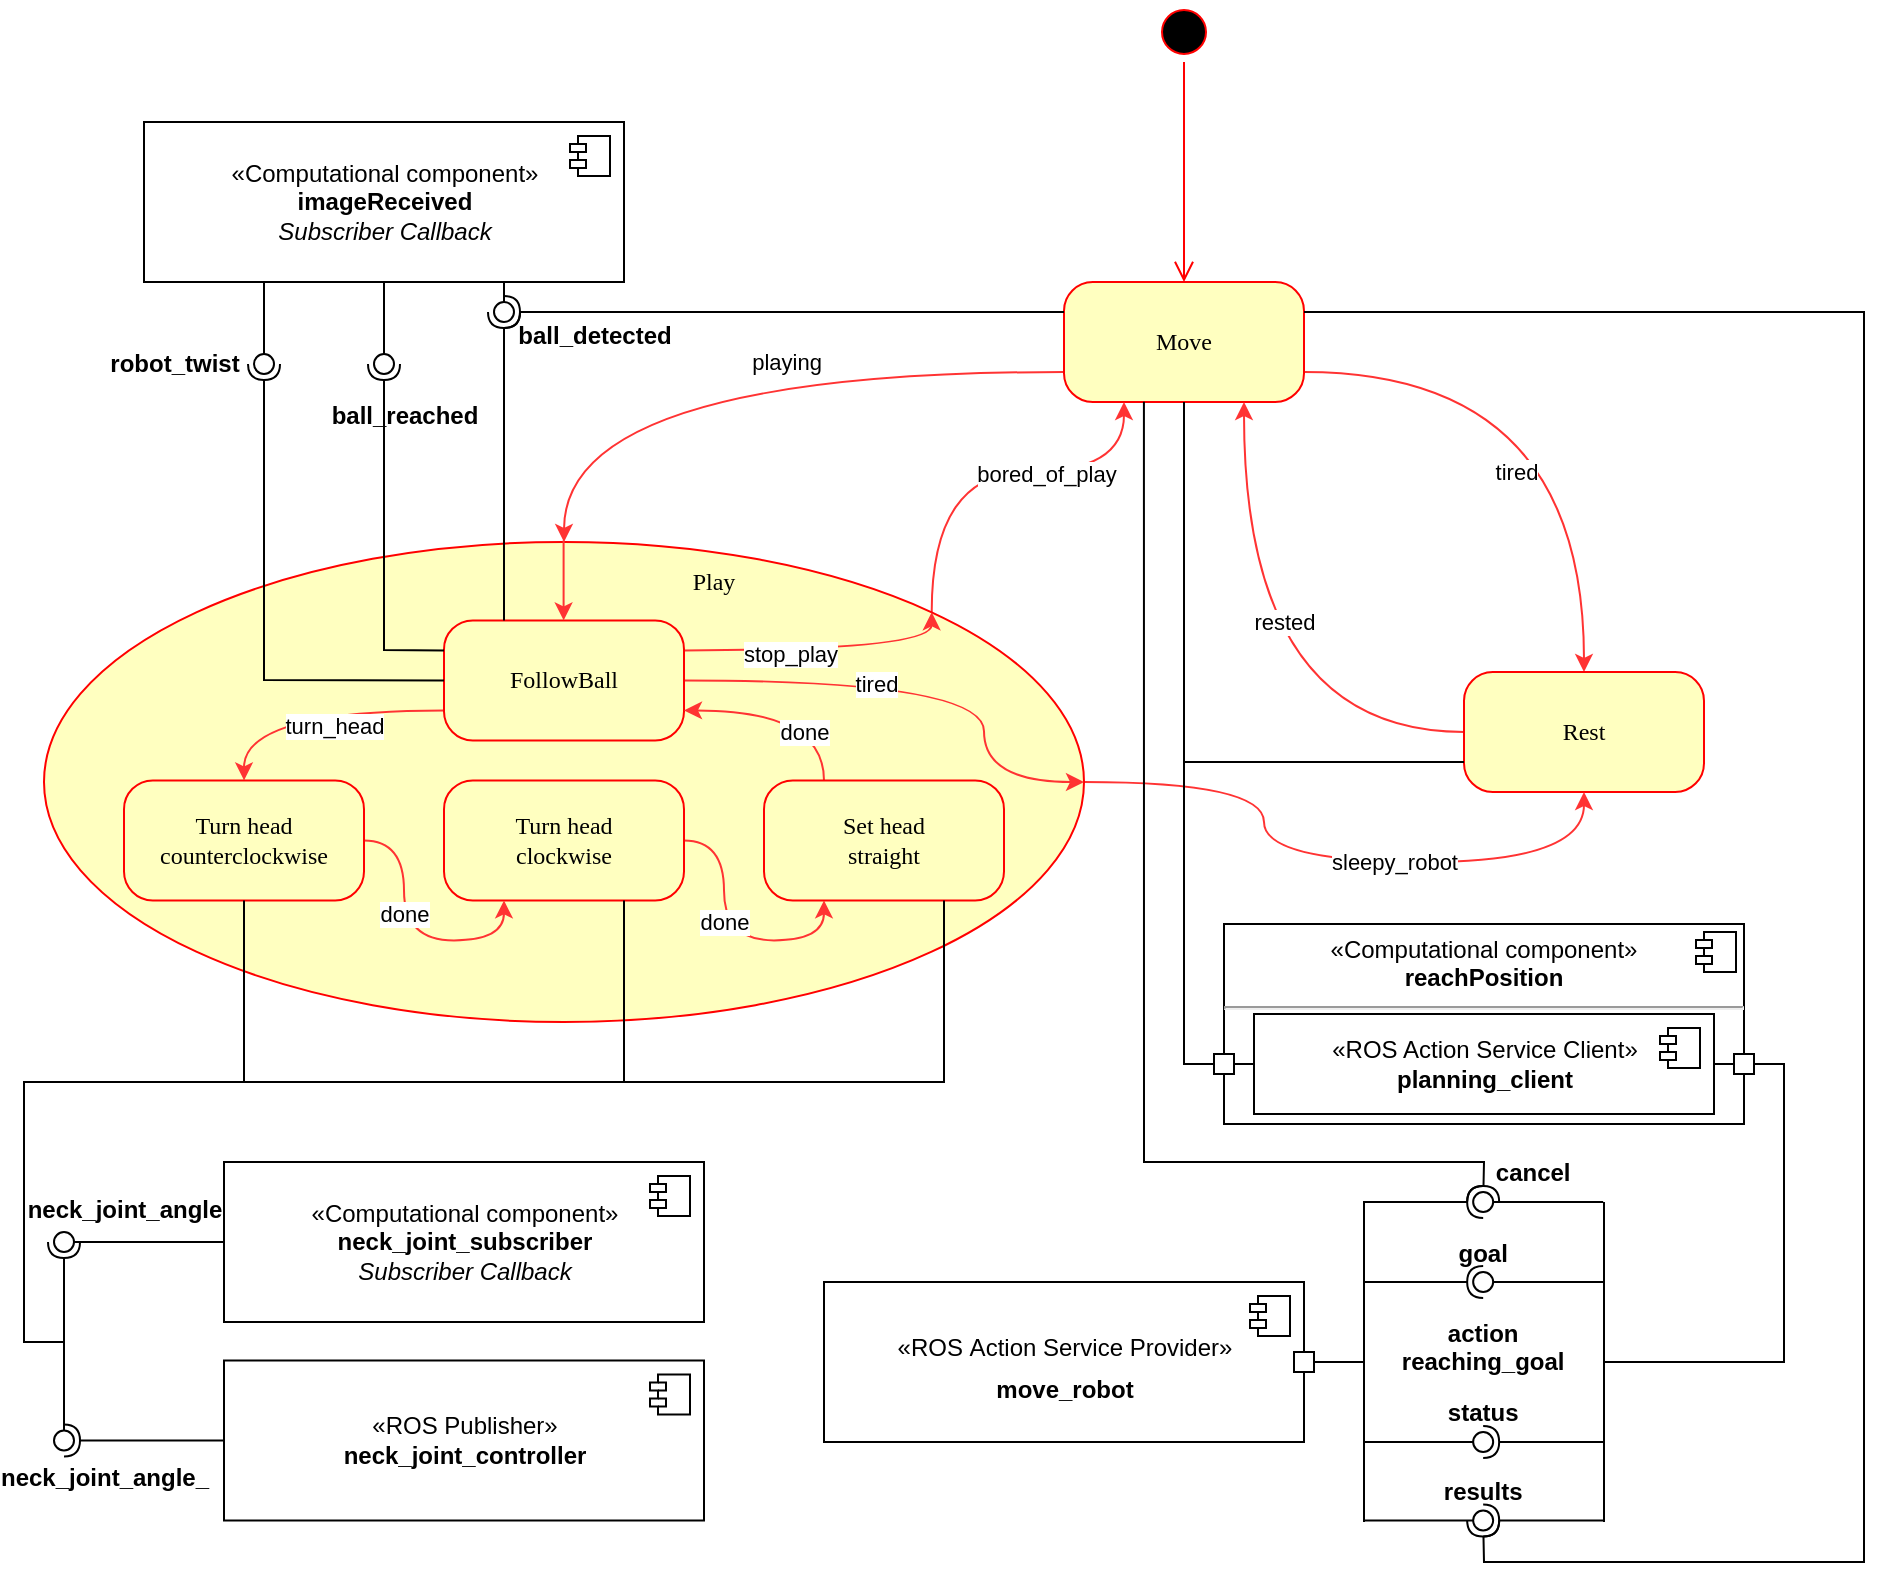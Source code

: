 <mxfile version="13.10.0" type="device"><diagram name="Page-1" id="58cdce13-f638-feb5-8d6f-7d28b1aa9fa0"><mxGraphModel dx="1896" dy="504" grid="1" gridSize="10" guides="1" tooltips="1" connect="1" arrows="1" fold="1" page="1" pageScale="1" pageWidth="1100" pageHeight="850" background="#ffffff" math="0" shadow="0"><root><mxCell id="0"/><mxCell id="1" parent="0"/><mxCell id="382b91b5511bd0f7-1" value="" style="ellipse;html=1;shape=startState;fillColor=#000000;strokeColor=#ff0000;rounded=1;shadow=0;comic=0;labelBackgroundColor=none;fontFamily=Verdana;fontSize=12;fontColor=#000000;align=center;direction=south;" parent="1" vertex="1"><mxGeometry x="445" y="60" width="30" height="30" as="geometry"/></mxCell><mxCell id="q9fTRV6pv9ZnCtk3dpwy-1" style="edgeStyle=orthogonalEdgeStyle;orthogonalLoop=1;jettySize=auto;html=1;entryX=0.5;entryY=0;entryDx=0;entryDy=0;strokeColor=#FF3333;curved=1;exitX=1;exitY=0.75;exitDx=0;exitDy=0;" parent="1" source="382b91b5511bd0f7-6" target="382b91b5511bd0f7-7" edge="1"><mxGeometry relative="1" as="geometry"/></mxCell><mxCell id="q9fTRV6pv9ZnCtk3dpwy-2" value="tired" style="edgeLabel;html=1;align=center;verticalAlign=middle;resizable=0;points=[];" parent="q9fTRV6pv9ZnCtk3dpwy-1" vertex="1" connectable="0"><mxGeometry x="-0.41" y="2" relative="1" as="geometry"><mxPoint x="20" y="52" as="offset"/></mxGeometry></mxCell><mxCell id="q9fTRV6pv9ZnCtk3dpwy-8" style="edgeStyle=orthogonalEdgeStyle;orthogonalLoop=1;jettySize=auto;html=1;strokeColor=#FF3333;curved=1;exitX=0;exitY=0.75;exitDx=0;exitDy=0;" parent="1" source="382b91b5511bd0f7-6" target="RndtW7OPhtm_kbMzZu8z-10" edge="1"><mxGeometry relative="1" as="geometry"><mxPoint x="280" y="350" as="targetPoint"/></mxGeometry></mxCell><mxCell id="q9fTRV6pv9ZnCtk3dpwy-9" value="playing" style="edgeLabel;html=1;align=center;verticalAlign=middle;resizable=0;points=[];" parent="q9fTRV6pv9ZnCtk3dpwy-8" vertex="1" connectable="0"><mxGeometry x="-0.731" y="2" relative="1" as="geometry"><mxPoint x="-93.97" y="-7.03" as="offset"/></mxGeometry></mxCell><mxCell id="382b91b5511bd0f7-6" value="Move" style="rounded=1;whiteSpace=wrap;html=1;arcSize=24;fillColor=#ffffc0;strokeColor=#ff0000;shadow=0;comic=0;labelBackgroundColor=none;fontFamily=Verdana;fontSize=12;fontColor=#000000;align=center;" parent="1" vertex="1"><mxGeometry x="400" y="200" width="120" height="60" as="geometry"/></mxCell><mxCell id="q9fTRV6pv9ZnCtk3dpwy-3" style="edgeStyle=orthogonalEdgeStyle;orthogonalLoop=1;jettySize=auto;html=1;entryX=0.75;entryY=1;entryDx=0;entryDy=0;strokeColor=#FF3333;curved=1;" parent="1" source="382b91b5511bd0f7-7" target="382b91b5511bd0f7-6" edge="1"><mxGeometry relative="1" as="geometry"/></mxCell><mxCell id="q9fTRV6pv9ZnCtk3dpwy-4" value="rested" style="edgeLabel;html=1;align=center;verticalAlign=middle;resizable=0;points=[];" parent="q9fTRV6pv9ZnCtk3dpwy-3" vertex="1" connectable="0"><mxGeometry x="-0.527" y="2" relative="1" as="geometry"><mxPoint x="-25" y="-57" as="offset"/></mxGeometry></mxCell><mxCell id="382b91b5511bd0f7-7" value="Rest" style="rounded=1;whiteSpace=wrap;html=1;arcSize=24;fillColor=#ffffc0;strokeColor=#ff0000;shadow=0;comic=0;labelBackgroundColor=none;fontFamily=Verdana;fontSize=12;fontColor=#000000;align=center;" parent="1" vertex="1"><mxGeometry x="600" y="395" width="120" height="60" as="geometry"/></mxCell><mxCell id="2a3bc250acf0617d-9" style="edgeStyle=orthogonalEdgeStyle;html=1;labelBackgroundColor=none;endArrow=open;endSize=8;strokeColor=#ff0000;fontFamily=Verdana;fontSize=12;align=left;" parent="1" source="382b91b5511bd0f7-1" target="382b91b5511bd0f7-6" edge="1"><mxGeometry relative="1" as="geometry"/></mxCell><mxCell id="q9fTRV6pv9ZnCtk3dpwy-49" value="" style="rounded=0;orthogonalLoop=1;jettySize=auto;html=1;endArrow=none;endFill=0;entryX=0;entryY=0.75;entryDx=0;entryDy=0;" parent="1" target="382b91b5511bd0f7-7" edge="1"><mxGeometry relative="1" as="geometry"><mxPoint x="460" y="440" as="sourcePoint"/><mxPoint x="465" y="460" as="targetPoint"/><Array as="points"/></mxGeometry></mxCell><mxCell id="WLlmBkGU7mOKNm66oaOC-33" value="" style="rounded=0;orthogonalLoop=1;jettySize=auto;html=1;endArrow=none;endFill=0;" parent="1" edge="1"><mxGeometry relative="1" as="geometry"><mxPoint x="550" y="659.5" as="sourcePoint"/><mxPoint x="550" y="820" as="targetPoint"/><Array as="points"/></mxGeometry></mxCell><mxCell id="WLlmBkGU7mOKNm66oaOC-34" value="" style="rounded=0;orthogonalLoop=1;jettySize=auto;html=1;endArrow=none;endFill=0;" parent="1" target="WLlmBkGU7mOKNm66oaOC-36" edge="1"><mxGeometry relative="1" as="geometry"><mxPoint x="669.58" y="660" as="sourcePoint"/></mxGeometry></mxCell><mxCell id="WLlmBkGU7mOKNm66oaOC-35" value="" style="rounded=0;orthogonalLoop=1;jettySize=auto;html=1;endArrow=halfCircle;endFill=0;entryX=0.5;entryY=0.5;entryDx=0;entryDy=0;endSize=6;strokeWidth=1;" parent="1" target="WLlmBkGU7mOKNm66oaOC-36" edge="1"><mxGeometry relative="1" as="geometry"><mxPoint x="549.58" y="660" as="sourcePoint"/></mxGeometry></mxCell><mxCell id="WLlmBkGU7mOKNm66oaOC-36" value="" style="ellipse;whiteSpace=wrap;html=1;fontFamily=Helvetica;fontSize=12;fontColor=#000000;align=center;strokeColor=#000000;fillColor=#ffffff;points=[];aspect=fixed;resizable=0;" parent="1" vertex="1"><mxGeometry x="604.58" y="655" width="10" height="10" as="geometry"/></mxCell><mxCell id="WLlmBkGU7mOKNm66oaOC-37" value="" style="rounded=0;orthogonalLoop=1;jettySize=auto;html=1;endArrow=none;endFill=0;" parent="1" target="WLlmBkGU7mOKNm66oaOC-39" edge="1"><mxGeometry relative="1" as="geometry"><mxPoint x="669.58" y="700" as="sourcePoint"/></mxGeometry></mxCell><mxCell id="WLlmBkGU7mOKNm66oaOC-38" value="" style="rounded=0;orthogonalLoop=1;jettySize=auto;html=1;endArrow=halfCircle;endFill=0;entryX=0.5;entryY=0.5;entryDx=0;entryDy=0;endSize=6;strokeWidth=1;" parent="1" target="WLlmBkGU7mOKNm66oaOC-39" edge="1"><mxGeometry relative="1" as="geometry"><mxPoint x="549.58" y="700" as="sourcePoint"/></mxGeometry></mxCell><mxCell id="WLlmBkGU7mOKNm66oaOC-39" value="" style="ellipse;whiteSpace=wrap;html=1;fontFamily=Helvetica;fontSize=12;fontColor=#000000;align=center;strokeColor=#000000;fillColor=#ffffff;points=[];aspect=fixed;resizable=0;" parent="1" vertex="1"><mxGeometry x="604.58" y="695" width="10" height="10" as="geometry"/></mxCell><mxCell id="WLlmBkGU7mOKNm66oaOC-40" value="goal" style="text;align=center;fontStyle=1;verticalAlign=middle;spacingLeft=3;spacingRight=3;strokeColor=none;rotatable=0;points=[[0,0.5],[1,0.5]];portConstraint=eastwest;" parent="1" vertex="1"><mxGeometry x="594.58" y="674.25" width="30" height="21" as="geometry"/></mxCell><mxCell id="WLlmBkGU7mOKNm66oaOC-41" value="action&#10;reaching_goal" style="text;align=center;fontStyle=1;verticalAlign=middle;spacingLeft=3;spacingRight=3;strokeColor=none;rotatable=0;points=[[0,0.5],[1,0.5]];portConstraint=eastwest;" parent="1" vertex="1"><mxGeometry x="569.58" y="719" width="80" height="26" as="geometry"/></mxCell><mxCell id="WLlmBkGU7mOKNm66oaOC-46" value="" style="rounded=0;orthogonalLoop=1;jettySize=auto;html=1;endArrow=none;endFill=0;" parent="1" target="WLlmBkGU7mOKNm66oaOC-48" edge="1"><mxGeometry relative="1" as="geometry"><mxPoint x="549.58" y="819.25" as="sourcePoint"/></mxGeometry></mxCell><mxCell id="WLlmBkGU7mOKNm66oaOC-47" value="" style="rounded=0;orthogonalLoop=1;jettySize=auto;html=1;endArrow=halfCircle;endFill=0;entryX=0.5;entryY=0.5;entryDx=0;entryDy=0;endSize=6;strokeWidth=1;" parent="1" target="WLlmBkGU7mOKNm66oaOC-48" edge="1"><mxGeometry relative="1" as="geometry"><mxPoint x="669.58" y="819.25" as="sourcePoint"/></mxGeometry></mxCell><mxCell id="WLlmBkGU7mOKNm66oaOC-48" value="" style="ellipse;whiteSpace=wrap;html=1;fontFamily=Helvetica;fontSize=12;fontColor=#000000;align=center;strokeColor=#000000;fillColor=#ffffff;points=[];aspect=fixed;resizable=0;" parent="1" vertex="1"><mxGeometry x="604.58" y="814.25" width="10" height="10" as="geometry"/></mxCell><mxCell id="WLlmBkGU7mOKNm66oaOC-49" value="results" style="text;align=center;fontStyle=1;verticalAlign=middle;spacingLeft=3;spacingRight=3;strokeColor=none;rotatable=0;points=[[0,0.5],[1,0.5]];portConstraint=eastwest;" parent="1" vertex="1"><mxGeometry x="594.58" y="793.25" width="30" height="21" as="geometry"/></mxCell><mxCell id="WLlmBkGU7mOKNm66oaOC-54" value="" style="rounded=0;orthogonalLoop=1;jettySize=auto;html=1;endArrow=none;endFill=0;" parent="1" edge="1"><mxGeometry relative="1" as="geometry"><mxPoint x="670" y="660" as="sourcePoint"/><mxPoint x="670" y="820" as="targetPoint"/><Array as="points"/></mxGeometry></mxCell><mxCell id="WLlmBkGU7mOKNm66oaOC-55" value="cancel" style="text;align=center;fontStyle=1;verticalAlign=middle;spacingLeft=3;spacingRight=3;strokeColor=none;rotatable=0;points=[[0,0.5],[1,0.5]];portConstraint=eastwest;" parent="1" vertex="1"><mxGeometry x="619.58" y="634" width="30" height="21" as="geometry"/></mxCell><mxCell id="WLlmBkGU7mOKNm66oaOC-56" value="" style="rounded=0;orthogonalLoop=1;jettySize=auto;html=1;endArrow=none;endFill=0;" parent="1" target="WLlmBkGU7mOKNm66oaOC-58" edge="1"><mxGeometry relative="1" as="geometry"><mxPoint x="549.58" y="780" as="sourcePoint"/></mxGeometry></mxCell><mxCell id="WLlmBkGU7mOKNm66oaOC-57" value="" style="rounded=0;orthogonalLoop=1;jettySize=auto;html=1;endArrow=halfCircle;endFill=0;entryX=0.5;entryY=0.5;entryDx=0;entryDy=0;endSize=6;strokeWidth=1;" parent="1" target="WLlmBkGU7mOKNm66oaOC-58" edge="1"><mxGeometry relative="1" as="geometry"><mxPoint x="669.58" y="780" as="sourcePoint"/></mxGeometry></mxCell><mxCell id="WLlmBkGU7mOKNm66oaOC-58" value="" style="ellipse;whiteSpace=wrap;html=1;fontFamily=Helvetica;fontSize=12;fontColor=#000000;align=center;strokeColor=#000000;fillColor=#ffffff;points=[];aspect=fixed;resizable=0;" parent="1" vertex="1"><mxGeometry x="604.58" y="775" width="10" height="10" as="geometry"/></mxCell><mxCell id="WLlmBkGU7mOKNm66oaOC-59" value="status" style="text;align=center;fontStyle=1;verticalAlign=middle;spacingLeft=3;spacingRight=3;strokeColor=none;rotatable=0;points=[[0,0.5],[1,0.5]];portConstraint=eastwest;" parent="1" vertex="1"><mxGeometry x="594.58" y="754" width="30" height="21" as="geometry"/></mxCell><mxCell id="WLlmBkGU7mOKNm66oaOC-70" value="«Computational component»&lt;br&gt;&lt;b&gt;imageReceived&lt;br&gt;&lt;/b&gt;&lt;i&gt;Subscriber Callback&lt;/i&gt;" style="html=1;dropTarget=0;" parent="1" vertex="1"><mxGeometry x="-60" y="120" width="240" height="80" as="geometry"/></mxCell><mxCell id="WLlmBkGU7mOKNm66oaOC-71" value="" style="shape=module;jettyWidth=8;jettyHeight=4;" parent="WLlmBkGU7mOKNm66oaOC-70" vertex="1"><mxGeometry x="1" width="20" height="20" relative="1" as="geometry"><mxPoint x="-27" y="7" as="offset"/></mxGeometry></mxCell><mxCell id="RndtW7OPhtm_kbMzZu8z-28" style="edgeStyle=orthogonalEdgeStyle;curved=1;orthogonalLoop=1;jettySize=auto;html=1;exitX=0.5;exitY=0;exitDx=0;exitDy=0;entryX=0.5;entryY=0;entryDx=0;entryDy=0;strokeColor=#FF3333;" parent="1" source="RndtW7OPhtm_kbMzZu8z-10" target="RndtW7OPhtm_kbMzZu8z-11" edge="1"><mxGeometry relative="1" as="geometry"/></mxCell><mxCell id="RndtW7OPhtm_kbMzZu8z-29" style="edgeStyle=orthogonalEdgeStyle;curved=1;orthogonalLoop=1;jettySize=auto;html=1;entryX=0.5;entryY=0;entryDx=0;entryDy=0;strokeColor=#FF3333;" parent="1" source="RndtW7OPhtm_kbMzZu8z-10" target="RndtW7OPhtm_kbMzZu8z-11" edge="1"><mxGeometry relative="1" as="geometry"/></mxCell><mxCell id="RndtW7OPhtm_kbMzZu8z-35" style="edgeStyle=orthogonalEdgeStyle;curved=1;orthogonalLoop=1;jettySize=auto;html=1;entryX=0.5;entryY=1;entryDx=0;entryDy=0;strokeColor=#FF3333;" parent="1" source="RndtW7OPhtm_kbMzZu8z-10" target="382b91b5511bd0f7-7" edge="1"><mxGeometry relative="1" as="geometry"><Array as="points"><mxPoint x="500" y="450"/><mxPoint x="500" y="490"/><mxPoint x="660" y="490"/></Array></mxGeometry></mxCell><mxCell id="RndtW7OPhtm_kbMzZu8z-36" value="sleepy_robot" style="edgeLabel;html=1;align=center;verticalAlign=middle;resizable=0;points=[];" parent="RndtW7OPhtm_kbMzZu8z-35" vertex="1" connectable="0"><mxGeometry x="0.171" y="-2" relative="1" as="geometry"><mxPoint x="4.48" y="-2" as="offset"/></mxGeometry></mxCell><mxCell id="RndtW7OPhtm_kbMzZu8z-37" style="edgeStyle=orthogonalEdgeStyle;curved=1;orthogonalLoop=1;jettySize=auto;html=1;exitX=1;exitY=0;exitDx=0;exitDy=0;strokeColor=#FF3333;entryX=0.25;entryY=1;entryDx=0;entryDy=0;" parent="1" source="RndtW7OPhtm_kbMzZu8z-10" target="382b91b5511bd0f7-6" edge="1"><mxGeometry relative="1" as="geometry"><mxPoint x="440" y="310" as="targetPoint"/></mxGeometry></mxCell><mxCell id="RndtW7OPhtm_kbMzZu8z-38" value="bored_of_play" style="edgeLabel;html=1;align=center;verticalAlign=middle;resizable=0;points=[];" parent="RndtW7OPhtm_kbMzZu8z-37" vertex="1" connectable="0"><mxGeometry x="0.262" y="-1" relative="1" as="geometry"><mxPoint as="offset"/></mxGeometry></mxCell><mxCell id="RndtW7OPhtm_kbMzZu8z-10" value="Play" style="ellipse;whiteSpace=wrap;html=1;fillColor=#ffffc0;rounded=1;shadow=0;fontFamily=Verdana;strokeColor=#ff0000;arcSize=24;comic=0;spacingBottom=200;spacingLeft=150;" parent="1" vertex="1"><mxGeometry x="-110" y="330" width="520" height="240" as="geometry"/></mxCell><mxCell id="RndtW7OPhtm_kbMzZu8z-20" style="edgeStyle=orthogonalEdgeStyle;curved=1;orthogonalLoop=1;jettySize=auto;html=1;entryX=0.5;entryY=0;entryDx=0;entryDy=0;strokeColor=#FF3333;exitX=0;exitY=0.75;exitDx=0;exitDy=0;" parent="1" source="RndtW7OPhtm_kbMzZu8z-11" target="RndtW7OPhtm_kbMzZu8z-13" edge="1"><mxGeometry relative="1" as="geometry"/></mxCell><mxCell id="RndtW7OPhtm_kbMzZu8z-24" value="turn_head" style="edgeLabel;html=1;align=center;verticalAlign=middle;resizable=0;points=[];" parent="RndtW7OPhtm_kbMzZu8z-20" vertex="1" connectable="0"><mxGeometry x="-0.183" y="8" relative="1" as="geometry"><mxPoint as="offset"/></mxGeometry></mxCell><mxCell id="RndtW7OPhtm_kbMzZu8z-44" style="edgeStyle=orthogonalEdgeStyle;curved=1;orthogonalLoop=1;jettySize=auto;html=1;exitX=1;exitY=0.25;exitDx=0;exitDy=0;entryX=1;entryY=0;entryDx=0;entryDy=0;strokeColor=#FF3333;" parent="1" source="RndtW7OPhtm_kbMzZu8z-11" target="RndtW7OPhtm_kbMzZu8z-10" edge="1"><mxGeometry relative="1" as="geometry"><Array as="points"><mxPoint x="334" y="384"/></Array></mxGeometry></mxCell><mxCell id="RndtW7OPhtm_kbMzZu8z-47" value="stop_play" style="edgeLabel;html=1;align=center;verticalAlign=middle;resizable=0;points=[];" parent="RndtW7OPhtm_kbMzZu8z-44" vertex="1" connectable="0"><mxGeometry x="-0.262" y="-2" relative="1" as="geometry"><mxPoint as="offset"/></mxGeometry></mxCell><mxCell id="RndtW7OPhtm_kbMzZu8z-45" style="edgeStyle=orthogonalEdgeStyle;curved=1;orthogonalLoop=1;jettySize=auto;html=1;entryX=1;entryY=0.5;entryDx=0;entryDy=0;strokeColor=#FF3333;exitX=1;exitY=0.5;exitDx=0;exitDy=0;" parent="1" source="RndtW7OPhtm_kbMzZu8z-11" target="RndtW7OPhtm_kbMzZu8z-10" edge="1"><mxGeometry relative="1" as="geometry"><Array as="points"><mxPoint x="360" y="399"/><mxPoint x="360" y="450"/></Array></mxGeometry></mxCell><mxCell id="RndtW7OPhtm_kbMzZu8z-46" value="tired" style="edgeLabel;html=1;align=center;verticalAlign=middle;resizable=0;points=[];" parent="RndtW7OPhtm_kbMzZu8z-45" vertex="1" connectable="0"><mxGeometry x="-0.233" y="-2" relative="1" as="geometry"><mxPoint as="offset"/></mxGeometry></mxCell><mxCell id="RndtW7OPhtm_kbMzZu8z-11" value="FollowBall" style="rounded=1;whiteSpace=wrap;html=1;arcSize=24;fillColor=#ffffc0;strokeColor=#ff0000;shadow=0;comic=0;labelBackgroundColor=none;fontFamily=Verdana;fontSize=12;fontColor=#000000;align=center;" parent="1" vertex="1"><mxGeometry x="90" y="369.19" width="120" height="60" as="geometry"/></mxCell><mxCell id="RndtW7OPhtm_kbMzZu8z-22" style="edgeStyle=orthogonalEdgeStyle;curved=1;orthogonalLoop=1;jettySize=auto;html=1;entryX=0.25;entryY=1;entryDx=0;entryDy=0;strokeColor=#FF3333;" parent="1" source="RndtW7OPhtm_kbMzZu8z-12" target="RndtW7OPhtm_kbMzZu8z-14" edge="1"><mxGeometry relative="1" as="geometry"/></mxCell><mxCell id="RndtW7OPhtm_kbMzZu8z-26" value="done" style="edgeLabel;html=1;align=center;verticalAlign=middle;resizable=0;points=[];" parent="RndtW7OPhtm_kbMzZu8z-22" vertex="1" connectable="0"><mxGeometry x="-0.023" y="7" relative="1" as="geometry"><mxPoint x="-7.03" y="-7.74" as="offset"/></mxGeometry></mxCell><mxCell id="RndtW7OPhtm_kbMzZu8z-12" value="Turn head&lt;br&gt;clockwise" style="rounded=1;whiteSpace=wrap;html=1;arcSize=24;fillColor=#ffffc0;strokeColor=#ff0000;shadow=0;comic=0;labelBackgroundColor=none;fontFamily=Verdana;fontSize=12;fontColor=#000000;align=center;" parent="1" vertex="1"><mxGeometry x="90" y="449.19" width="120" height="60" as="geometry"/></mxCell><mxCell id="RndtW7OPhtm_kbMzZu8z-21" style="edgeStyle=orthogonalEdgeStyle;curved=1;orthogonalLoop=1;jettySize=auto;html=1;entryX=0.25;entryY=1;entryDx=0;entryDy=0;strokeColor=#FF3333;" parent="1" source="RndtW7OPhtm_kbMzZu8z-13" target="RndtW7OPhtm_kbMzZu8z-12" edge="1"><mxGeometry relative="1" as="geometry"/></mxCell><mxCell id="RndtW7OPhtm_kbMzZu8z-25" value="done" style="edgeLabel;html=1;align=center;verticalAlign=middle;resizable=0;points=[];" parent="RndtW7OPhtm_kbMzZu8z-21" vertex="1" connectable="0"><mxGeometry x="-0.003" y="5" relative="1" as="geometry"><mxPoint y="-8.8" as="offset"/></mxGeometry></mxCell><mxCell id="RndtW7OPhtm_kbMzZu8z-13" value="Turn head&lt;br&gt;counterclockwise" style="rounded=1;whiteSpace=wrap;html=1;arcSize=24;fillColor=#ffffc0;strokeColor=#ff0000;shadow=0;comic=0;labelBackgroundColor=none;fontFamily=Verdana;fontSize=12;fontColor=#000000;align=center;" parent="1" vertex="1"><mxGeometry x="-70" y="449.19" width="120" height="60" as="geometry"/></mxCell><mxCell id="RndtW7OPhtm_kbMzZu8z-23" style="edgeStyle=orthogonalEdgeStyle;curved=1;orthogonalLoop=1;jettySize=auto;html=1;entryX=1;entryY=0.75;entryDx=0;entryDy=0;strokeColor=#FF3333;exitX=0.25;exitY=0;exitDx=0;exitDy=0;" parent="1" source="RndtW7OPhtm_kbMzZu8z-14" target="RndtW7OPhtm_kbMzZu8z-11" edge="1"><mxGeometry relative="1" as="geometry"/></mxCell><mxCell id="RndtW7OPhtm_kbMzZu8z-27" value="done" style="edgeLabel;html=1;align=center;verticalAlign=middle;resizable=0;points=[];" parent="RndtW7OPhtm_kbMzZu8z-23" vertex="1" connectable="0"><mxGeometry x="0.065" y="10" relative="1" as="geometry"><mxPoint x="10.92" y="0.8" as="offset"/></mxGeometry></mxCell><mxCell id="RndtW7OPhtm_kbMzZu8z-14" value="Set head&lt;br&gt;straight" style="rounded=1;whiteSpace=wrap;html=1;arcSize=24;fillColor=#ffffc0;strokeColor=#ff0000;shadow=0;comic=0;labelBackgroundColor=none;fontFamily=Verdana;fontSize=12;fontColor=#000000;align=center;" parent="1" vertex="1"><mxGeometry x="250" y="449.19" width="120" height="60" as="geometry"/></mxCell><mxCell id="RndtW7OPhtm_kbMzZu8z-32" style="edgeStyle=orthogonalEdgeStyle;orthogonalLoop=1;jettySize=auto;html=1;entryX=0.75;entryY=1;entryDx=0;entryDy=0;strokeColor=#FF3333;curved=1;" parent="1" edge="1"><mxGeometry relative="1" as="geometry"><mxPoint x="149.8" y="329.19" as="sourcePoint"/><mxPoint x="149.8" y="369.19" as="targetPoint"/><Array as="points"><mxPoint x="149.8" y="349.19"/><mxPoint x="149.8" y="349.19"/></Array></mxGeometry></mxCell><mxCell id="RndtW7OPhtm_kbMzZu8z-48" value="«Computational component»&lt;br&gt;&lt;b&gt;neck_joint_subscriber&lt;br&gt;&lt;/b&gt;&lt;i&gt;Subscriber Callback&lt;/i&gt;" style="html=1;dropTarget=0;" parent="1" vertex="1"><mxGeometry x="-20" y="640" width="240" height="80" as="geometry"/></mxCell><mxCell id="RndtW7OPhtm_kbMzZu8z-49" value="" style="shape=module;jettyWidth=8;jettyHeight=4;" parent="RndtW7OPhtm_kbMzZu8z-48" vertex="1"><mxGeometry x="1" width="20" height="20" relative="1" as="geometry"><mxPoint x="-27" y="7" as="offset"/></mxGeometry></mxCell><mxCell id="RndtW7OPhtm_kbMzZu8z-50" value="«ROS Publisher»&lt;br&gt;&lt;b&gt;neck_joint_controller&lt;/b&gt;" style="html=1;dropTarget=0;" parent="1" vertex="1"><mxGeometry x="-20" y="739.25" width="240" height="80" as="geometry"/></mxCell><mxCell id="RndtW7OPhtm_kbMzZu8z-51" value="" style="shape=module;jettyWidth=8;jettyHeight=4;" parent="RndtW7OPhtm_kbMzZu8z-50" vertex="1"><mxGeometry x="1" width="20" height="20" relative="1" as="geometry"><mxPoint x="-27" y="7" as="offset"/></mxGeometry></mxCell><mxCell id="RndtW7OPhtm_kbMzZu8z-64" value="" style="rounded=0;orthogonalLoop=1;jettySize=auto;html=1;endArrow=none;endFill=0;exitX=0;exitY=0.5;exitDx=0;exitDy=0;" parent="1" source="RndtW7OPhtm_kbMzZu8z-48" target="RndtW7OPhtm_kbMzZu8z-66" edge="1"><mxGeometry relative="1" as="geometry"><mxPoint x="-10" y="684" as="sourcePoint"/></mxGeometry></mxCell><mxCell id="RndtW7OPhtm_kbMzZu8z-65" value="" style="rounded=0;orthogonalLoop=1;jettySize=auto;html=1;endArrow=halfCircle;endFill=0;entryX=0.5;entryY=0.5;entryDx=0;entryDy=0;endSize=6;strokeWidth=1;" parent="1" target="RndtW7OPhtm_kbMzZu8z-66" edge="1"><mxGeometry relative="1" as="geometry"><mxPoint x="-100" y="730" as="sourcePoint"/></mxGeometry></mxCell><mxCell id="RndtW7OPhtm_kbMzZu8z-66" value="" style="ellipse;whiteSpace=wrap;html=1;fontFamily=Helvetica;fontSize=12;fontColor=#000000;align=center;strokeColor=#000000;fillColor=#ffffff;points=[];aspect=fixed;resizable=0;" parent="1" vertex="1"><mxGeometry x="-105" y="675" width="10" height="10" as="geometry"/></mxCell><mxCell id="RndtW7OPhtm_kbMzZu8z-67" value="" style="rounded=0;orthogonalLoop=1;jettySize=auto;html=1;endArrow=none;endFill=0;" parent="1" target="RndtW7OPhtm_kbMzZu8z-69" edge="1"><mxGeometry relative="1" as="geometry"><mxPoint x="-100" y="730" as="sourcePoint"/></mxGeometry></mxCell><mxCell id="RndtW7OPhtm_kbMzZu8z-68" value="" style="rounded=0;orthogonalLoop=1;jettySize=auto;html=1;endArrow=halfCircle;endFill=0;entryX=0.5;entryY=0.5;entryDx=0;entryDy=0;endSize=6;strokeWidth=1;exitX=0;exitY=0.5;exitDx=0;exitDy=0;" parent="1" source="RndtW7OPhtm_kbMzZu8z-50" target="RndtW7OPhtm_kbMzZu8z-69" edge="1"><mxGeometry relative="1" as="geometry"><mxPoint x="40" y="755" as="sourcePoint"/></mxGeometry></mxCell><mxCell id="RndtW7OPhtm_kbMzZu8z-69" value="" style="ellipse;whiteSpace=wrap;html=1;fontFamily=Helvetica;fontSize=12;fontColor=#000000;align=center;strokeColor=#000000;fillColor=#ffffff;points=[];aspect=fixed;resizable=0;" parent="1" vertex="1"><mxGeometry x="-105" y="774.25" width="10" height="10" as="geometry"/></mxCell><mxCell id="RndtW7OPhtm_kbMzZu8z-70" value="" style="rounded=0;orthogonalLoop=1;jettySize=auto;html=1;endArrow=none;endFill=0;entryX=0.5;entryY=1;entryDx=0;entryDy=0;" parent="1" target="RndtW7OPhtm_kbMzZu8z-13" edge="1"><mxGeometry relative="1" as="geometry"><mxPoint x="-100" y="730" as="sourcePoint"/><mxPoint x="250.0" y="718.91" as="targetPoint"/><Array as="points"><mxPoint x="-120" y="730"/><mxPoint x="-120" y="600"/><mxPoint x="-10" y="600"/></Array></mxGeometry></mxCell><mxCell id="RndtW7OPhtm_kbMzZu8z-73" value="" style="rounded=0;orthogonalLoop=1;jettySize=auto;html=1;endArrow=none;endFill=0;entryX=0.75;entryY=1;entryDx=0;entryDy=0;" parent="1" target="RndtW7OPhtm_kbMzZu8z-12" edge="1"><mxGeometry relative="1" as="geometry"><mxPoint x="-100" y="730" as="sourcePoint"/><mxPoint y="519.19" as="targetPoint"/><Array as="points"><mxPoint x="-120" y="730"/><mxPoint x="-120" y="600"/><mxPoint x="180" y="600"/></Array></mxGeometry></mxCell><mxCell id="RndtW7OPhtm_kbMzZu8z-74" value="" style="rounded=0;orthogonalLoop=1;jettySize=auto;html=1;endArrow=none;endFill=0;entryX=0.75;entryY=1;entryDx=0;entryDy=0;" parent="1" target="RndtW7OPhtm_kbMzZu8z-14" edge="1"><mxGeometry relative="1" as="geometry"><mxPoint x="-100" y="730" as="sourcePoint"/><mxPoint x="190" y="519.19" as="targetPoint"/><Array as="points"><mxPoint x="-120" y="730"/><mxPoint x="-120" y="600"/><mxPoint x="340" y="600"/></Array></mxGeometry></mxCell><mxCell id="RndtW7OPhtm_kbMzZu8z-75" value="" style="rounded=0;orthogonalLoop=1;jettySize=auto;html=1;endArrow=none;endFill=0;exitX=0.75;exitY=1;exitDx=0;exitDy=0;" parent="1" source="WLlmBkGU7mOKNm66oaOC-70" target="RndtW7OPhtm_kbMzZu8z-77" edge="1"><mxGeometry relative="1" as="geometry"><mxPoint x="220" y="215" as="sourcePoint"/></mxGeometry></mxCell><mxCell id="RndtW7OPhtm_kbMzZu8z-76" value="" style="rounded=0;orthogonalLoop=1;jettySize=auto;html=1;endArrow=halfCircle;endFill=0;entryX=0.5;entryY=0.5;entryDx=0;entryDy=0;endSize=6;strokeWidth=1;exitX=0;exitY=0.25;exitDx=0;exitDy=0;" parent="1" source="382b91b5511bd0f7-6" target="RndtW7OPhtm_kbMzZu8z-77" edge="1"><mxGeometry relative="1" as="geometry"><mxPoint x="260" y="215" as="sourcePoint"/></mxGeometry></mxCell><mxCell id="RndtW7OPhtm_kbMzZu8z-77" value="" style="ellipse;whiteSpace=wrap;html=1;fontFamily=Helvetica;fontSize=12;fontColor=#000000;align=center;strokeColor=#000000;fillColor=#ffffff;points=[];aspect=fixed;resizable=0;" parent="1" vertex="1"><mxGeometry x="115" y="210" width="10" height="10" as="geometry"/></mxCell><mxCell id="RndtW7OPhtm_kbMzZu8z-83" value="" style="rounded=0;orthogonalLoop=1;jettySize=auto;html=1;endArrow=none;endFill=0;exitX=0.5;exitY=1;exitDx=0;exitDy=0;" parent="1" source="WLlmBkGU7mOKNm66oaOC-70" target="RndtW7OPhtm_kbMzZu8z-85" edge="1"><mxGeometry relative="1" as="geometry"><mxPoint y="205" as="sourcePoint"/></mxGeometry></mxCell><mxCell id="RndtW7OPhtm_kbMzZu8z-84" value="" style="rounded=0;orthogonalLoop=1;jettySize=auto;html=1;endArrow=halfCircle;endFill=0;entryX=0.5;entryY=0.5;entryDx=0;entryDy=0;endSize=6;strokeWidth=1;exitX=0;exitY=0.25;exitDx=0;exitDy=0;" parent="1" source="RndtW7OPhtm_kbMzZu8z-11" target="RndtW7OPhtm_kbMzZu8z-85" edge="1"><mxGeometry relative="1" as="geometry"><mxPoint y="290" as="sourcePoint"/><Array as="points"><mxPoint x="60" y="384"/></Array></mxGeometry></mxCell><mxCell id="RndtW7OPhtm_kbMzZu8z-85" value="" style="ellipse;whiteSpace=wrap;html=1;fontFamily=Helvetica;fontSize=12;fontColor=#000000;align=center;strokeColor=#000000;fillColor=#ffffff;points=[];aspect=fixed;resizable=0;" parent="1" vertex="1"><mxGeometry x="55" y="236" width="10" height="10" as="geometry"/></mxCell><mxCell id="RndtW7OPhtm_kbMzZu8z-86" value="ball_detected" style="text;align=center;fontStyle=1;verticalAlign=middle;spacingLeft=3;spacingRight=3;strokeColor=none;rotatable=0;points=[[0,0.5],[1,0.5]];portConstraint=eastwest;html=1;" parent="1" vertex="1"><mxGeometry x="125" y="214" width="80" height="26" as="geometry"/></mxCell><mxCell id="RndtW7OPhtm_kbMzZu8z-87" value="" style="rounded=0;orthogonalLoop=1;jettySize=auto;html=1;endArrow=none;endFill=0;exitX=0.25;exitY=1;exitDx=0;exitDy=0;" parent="1" source="WLlmBkGU7mOKNm66oaOC-70" target="RndtW7OPhtm_kbMzZu8z-89" edge="1"><mxGeometry relative="1" as="geometry"><mxPoint x="-10" y="235" as="sourcePoint"/></mxGeometry></mxCell><mxCell id="RndtW7OPhtm_kbMzZu8z-88" value="" style="rounded=0;orthogonalLoop=1;jettySize=auto;html=1;endArrow=halfCircle;endFill=0;entryX=0.5;entryY=0.5;entryDx=0;entryDy=0;endSize=6;strokeWidth=1;exitX=0;exitY=0.5;exitDx=0;exitDy=0;" parent="1" source="RndtW7OPhtm_kbMzZu8z-11" target="RndtW7OPhtm_kbMzZu8z-89" edge="1"><mxGeometry relative="1" as="geometry"><mxPoint x="30" y="235" as="sourcePoint"/><Array as="points"><mxPoint y="399"/></Array></mxGeometry></mxCell><mxCell id="RndtW7OPhtm_kbMzZu8z-89" value="" style="ellipse;whiteSpace=wrap;html=1;fontFamily=Helvetica;fontSize=12;fontColor=#000000;align=center;strokeColor=#000000;fillColor=#ffffff;points=[];aspect=fixed;resizable=0;" parent="1" vertex="1"><mxGeometry x="-5" y="236" width="10" height="10" as="geometry"/></mxCell><mxCell id="RndtW7OPhtm_kbMzZu8z-90" value="ball_reached" style="text;align=center;fontStyle=1;verticalAlign=middle;spacingLeft=3;spacingRight=3;strokeColor=none;rotatable=0;points=[[0,0.5],[1,0.5]];portConstraint=eastwest;html=1;" parent="1" vertex="1"><mxGeometry x="30" y="254" width="80" height="26" as="geometry"/></mxCell><mxCell id="RndtW7OPhtm_kbMzZu8z-91" value="robot_twist" style="text;align=center;fontStyle=1;verticalAlign=middle;spacingLeft=3;spacingRight=3;strokeColor=none;rotatable=0;points=[[0,0.5],[1,0.5]];portConstraint=eastwest;html=1;" parent="1" vertex="1"><mxGeometry x="-85" y="228" width="80" height="26" as="geometry"/></mxCell><mxCell id="RndtW7OPhtm_kbMzZu8z-92" value="neck_joint_angle" style="text;align=center;fontStyle=1;verticalAlign=middle;spacingLeft=3;spacingRight=3;strokeColor=none;rotatable=0;points=[[0,0.5],[1,0.5]];portConstraint=eastwest;html=1;" parent="1" vertex="1"><mxGeometry x="-110" y="651" width="80" height="26" as="geometry"/></mxCell><mxCell id="RndtW7OPhtm_kbMzZu8z-93" value="neck_joint_angle_" style="text;align=center;fontStyle=1;verticalAlign=middle;spacingLeft=3;spacingRight=3;strokeColor=none;rotatable=0;points=[[0,0.5],[1,0.5]];portConstraint=eastwest;html=1;" parent="1" vertex="1"><mxGeometry x="-120" y="785" width="80" height="26" as="geometry"/></mxCell><mxCell id="nwulu9e3QwXWdg49z_5a-8" value="" style="rounded=0;orthogonalLoop=1;jettySize=auto;html=1;endArrow=halfCircle;endFill=0;entryX=0.5;entryY=0.5;entryDx=0;entryDy=0;endSize=6;strokeWidth=1;exitX=0.25;exitY=0;exitDx=0;exitDy=0;" parent="1" source="RndtW7OPhtm_kbMzZu8z-11" edge="1"><mxGeometry relative="1" as="geometry"><mxPoint x="165" y="259" as="sourcePoint"/><mxPoint x="120" y="215" as="targetPoint"/></mxGeometry></mxCell><mxCell id="Dd4EXlyNX43E7_P9r_J4-6" value="&lt;p style=&quot;margin: 0px ; margin-top: 6px ; text-align: center&quot;&gt;«Computational component»&lt;br&gt;&lt;b&gt;reachPosition&lt;/b&gt;&lt;br&gt;&lt;/p&gt;&lt;hr&gt;&lt;p style=&quot;margin: 0px ; margin-left: 8px&quot;&gt;&lt;br&gt;&lt;/p&gt;" style="align=left;overflow=fill;html=1;dropTarget=0;" parent="1" vertex="1"><mxGeometry x="480" y="521" width="260" height="100" as="geometry"/></mxCell><mxCell id="Dd4EXlyNX43E7_P9r_J4-7" value="" style="shape=component;jettyWidth=8;jettyHeight=4;" parent="Dd4EXlyNX43E7_P9r_J4-6" vertex="1"><mxGeometry x="1" width="20" height="20" relative="1" as="geometry"><mxPoint x="-24" y="4" as="offset"/></mxGeometry></mxCell><mxCell id="Dd4EXlyNX43E7_P9r_J4-8" value="«ROS Action Service Client»&lt;br&gt;&lt;b&gt;planning_client&lt;/b&gt;" style="html=1;dropTarget=0;" parent="1" vertex="1"><mxGeometry x="495" y="566" width="230" height="50" as="geometry"/></mxCell><mxCell id="Dd4EXlyNX43E7_P9r_J4-9" value="" style="shape=module;jettyWidth=8;jettyHeight=4;" parent="Dd4EXlyNX43E7_P9r_J4-8" vertex="1"><mxGeometry x="1" width="20" height="20" relative="1" as="geometry"><mxPoint x="-27" y="7" as="offset"/></mxGeometry></mxCell><mxCell id="Dd4EXlyNX43E7_P9r_J4-10" value="" style="rounded=0;whiteSpace=wrap;html=1;" parent="1" vertex="1"><mxGeometry x="735" y="586" width="10" height="10" as="geometry"/></mxCell><mxCell id="Dd4EXlyNX43E7_P9r_J4-11" value="" style="rounded=0;orthogonalLoop=1;jettySize=auto;html=1;endArrow=none;endFill=0;entryX=1;entryY=0.5;entryDx=0;entryDy=0;exitX=0;exitY=0.5;exitDx=0;exitDy=0;" parent="1" source="Dd4EXlyNX43E7_P9r_J4-10" target="Dd4EXlyNX43E7_P9r_J4-8" edge="1"><mxGeometry relative="1" as="geometry"><mxPoint x="740" y="610" as="sourcePoint"/><mxPoint x="460" y="610.75" as="targetPoint"/></mxGeometry></mxCell><mxCell id="Dd4EXlyNX43E7_P9r_J4-12" value="" style="rounded=0;whiteSpace=wrap;html=1;" parent="1" vertex="1"><mxGeometry x="475" y="586" width="10" height="10" as="geometry"/></mxCell><mxCell id="Dd4EXlyNX43E7_P9r_J4-13" value="" style="rounded=0;orthogonalLoop=1;jettySize=auto;html=1;endArrow=none;endFill=0;entryX=1;entryY=0.5;entryDx=0;entryDy=0;exitX=0;exitY=0.5;exitDx=0;exitDy=0;" parent="1" source="Dd4EXlyNX43E7_P9r_J4-8" target="Dd4EXlyNX43E7_P9r_J4-12" edge="1"><mxGeometry relative="1" as="geometry"><mxPoint x="610" y="640.25" as="sourcePoint"/><mxPoint x="600" y="640.25" as="targetPoint"/></mxGeometry></mxCell><mxCell id="Dd4EXlyNX43E7_P9r_J4-14" value="" style="rounded=0;orthogonalLoop=1;jettySize=auto;html=1;endArrow=none;endFill=0;exitX=0;exitY=0.5;exitDx=0;exitDy=0;entryX=0.5;entryY=1;entryDx=0;entryDy=0;" parent="1" source="Dd4EXlyNX43E7_P9r_J4-12" target="382b91b5511bd0f7-6" edge="1"><mxGeometry relative="1" as="geometry"><mxPoint x="465" y="609.92" as="sourcePoint"/><mxPoint x="455" y="590" as="targetPoint"/><Array as="points"><mxPoint x="460" y="591"/></Array></mxGeometry></mxCell><mxCell id="Dd4EXlyNX43E7_P9r_J4-15" value="" style="rounded=0;orthogonalLoop=1;jettySize=auto;html=1;endArrow=none;endFill=0;entryX=1;entryY=0.5;entryDx=0;entryDy=0;" parent="1" target="Dd4EXlyNX43E7_P9r_J4-10" edge="1"><mxGeometry relative="1" as="geometry"><mxPoint x="670" y="740" as="sourcePoint"/><mxPoint x="735" y="601" as="targetPoint"/><Array as="points"><mxPoint x="760" y="740"/><mxPoint x="760" y="591"/></Array></mxGeometry></mxCell><mxCell id="Dd4EXlyNX43E7_P9r_J4-19" value="&lt;p style=&quot;margin: 6px 0px 0px&quot;&gt;«ROS&amp;nbsp;Action Service Provider»&lt;br&gt;&lt;/p&gt;&lt;p style=&quot;margin: 6px 0px 0px&quot;&gt;&lt;b&gt;move_robot&lt;/b&gt;&lt;/p&gt;" style="html=1;dropTarget=0;" parent="1" vertex="1"><mxGeometry x="280" y="700" width="240" height="80" as="geometry"/></mxCell><mxCell id="Dd4EXlyNX43E7_P9r_J4-20" value="" style="shape=module;jettyWidth=8;jettyHeight=4;" parent="Dd4EXlyNX43E7_P9r_J4-19" vertex="1"><mxGeometry x="1" width="20" height="20" relative="1" as="geometry"><mxPoint x="-27" y="7" as="offset"/></mxGeometry></mxCell><mxCell id="Dd4EXlyNX43E7_P9r_J4-23" value="" style="rounded=0;whiteSpace=wrap;html=1;" parent="1" vertex="1"><mxGeometry x="515" y="735" width="10" height="10" as="geometry"/></mxCell><mxCell id="Dd4EXlyNX43E7_P9r_J4-24" value="" style="rounded=0;orthogonalLoop=1;jettySize=auto;html=1;endArrow=none;endFill=0;exitX=1;exitY=0.5;exitDx=0;exitDy=0;" parent="1" source="Dd4EXlyNX43E7_P9r_J4-23" edge="1"><mxGeometry relative="1" as="geometry"><mxPoint x="545" y="799" as="sourcePoint"/><mxPoint x="550" y="740" as="targetPoint"/></mxGeometry></mxCell><mxCell id="CSLWHeWy6D7ptBI2DBj_-2" value="" style="rounded=0;orthogonalLoop=1;jettySize=auto;html=1;endArrow=halfCircle;endFill=0;entryX=0.5;entryY=0.5;entryDx=0;entryDy=0;endSize=6;strokeWidth=1;exitX=0.333;exitY=0.997;exitDx=0;exitDy=0;exitPerimeter=0;" parent="1" source="382b91b5511bd0f7-6" edge="1"><mxGeometry relative="1" as="geometry"><mxPoint x="605" y="639" as="sourcePoint"/><mxPoint x="609.58" y="660" as="targetPoint"/><Array as="points"><mxPoint x="440" y="640"/><mxPoint x="610" y="640"/></Array></mxGeometry></mxCell><mxCell id="CSLWHeWy6D7ptBI2DBj_-6" value="" style="rounded=0;orthogonalLoop=1;jettySize=auto;html=1;endArrow=halfCircle;endFill=0;entryX=0.5;entryY=0.5;entryDx=0;entryDy=0;endSize=6;strokeWidth=1;exitX=1;exitY=0.25;exitDx=0;exitDy=0;" parent="1" source="382b91b5511bd0f7-6" edge="1"><mxGeometry relative="1" as="geometry"><mxPoint x="665" y="829" as="sourcePoint"/><mxPoint x="609.58" y="819.25" as="targetPoint"/><Array as="points"><mxPoint x="800" y="215"/><mxPoint x="800" y="840"/><mxPoint x="610" y="840"/></Array></mxGeometry></mxCell></root></mxGraphModel></diagram></mxfile>